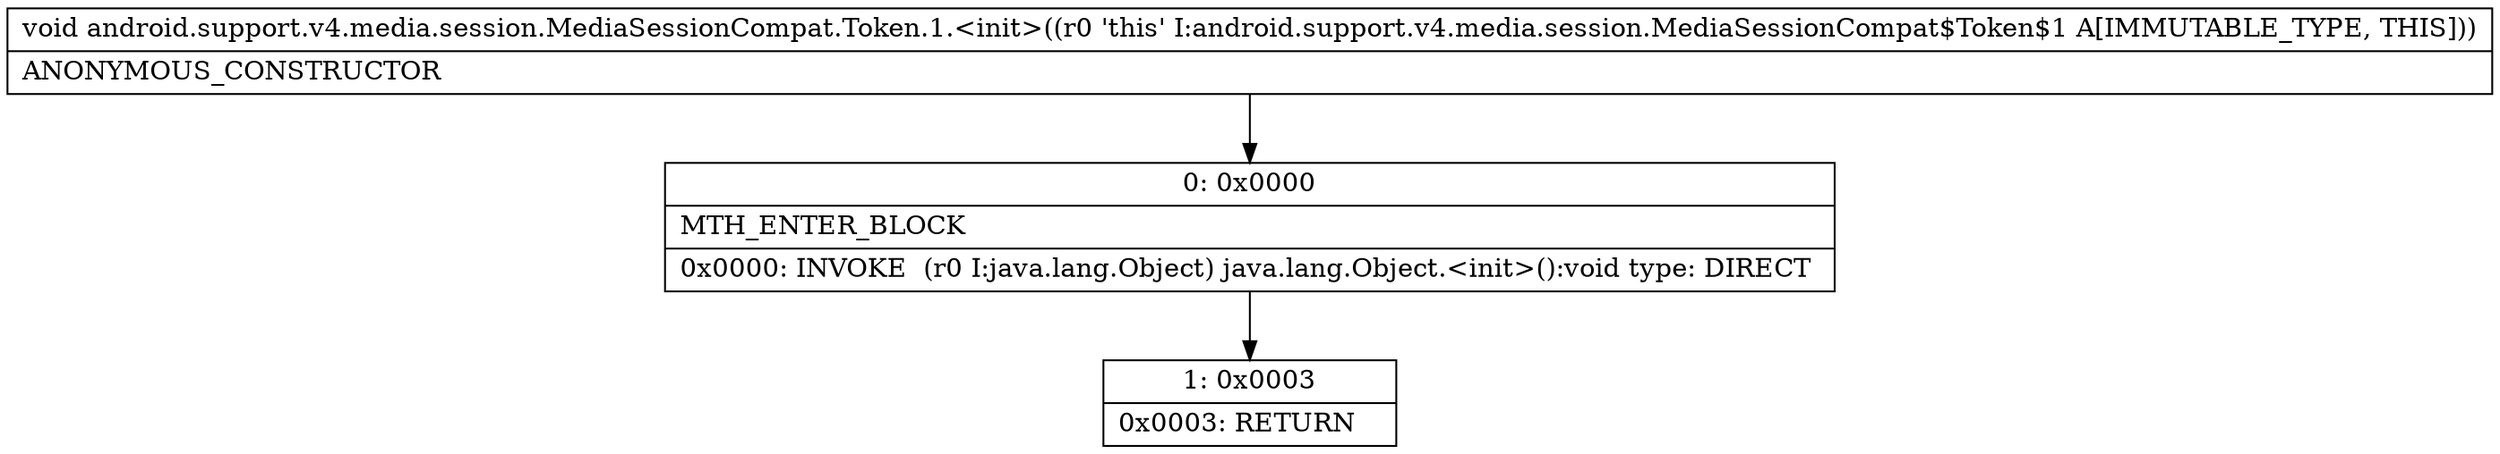 digraph "CFG forandroid.support.v4.media.session.MediaSessionCompat.Token.1.\<init\>()V" {
Node_0 [shape=record,label="{0\:\ 0x0000|MTH_ENTER_BLOCK\l|0x0000: INVOKE  (r0 I:java.lang.Object) java.lang.Object.\<init\>():void type: DIRECT \l}"];
Node_1 [shape=record,label="{1\:\ 0x0003|0x0003: RETURN   \l}"];
MethodNode[shape=record,label="{void android.support.v4.media.session.MediaSessionCompat.Token.1.\<init\>((r0 'this' I:android.support.v4.media.session.MediaSessionCompat$Token$1 A[IMMUTABLE_TYPE, THIS]))  | ANONYMOUS_CONSTRUCTOR\l}"];
MethodNode -> Node_0;
Node_0 -> Node_1;
}

